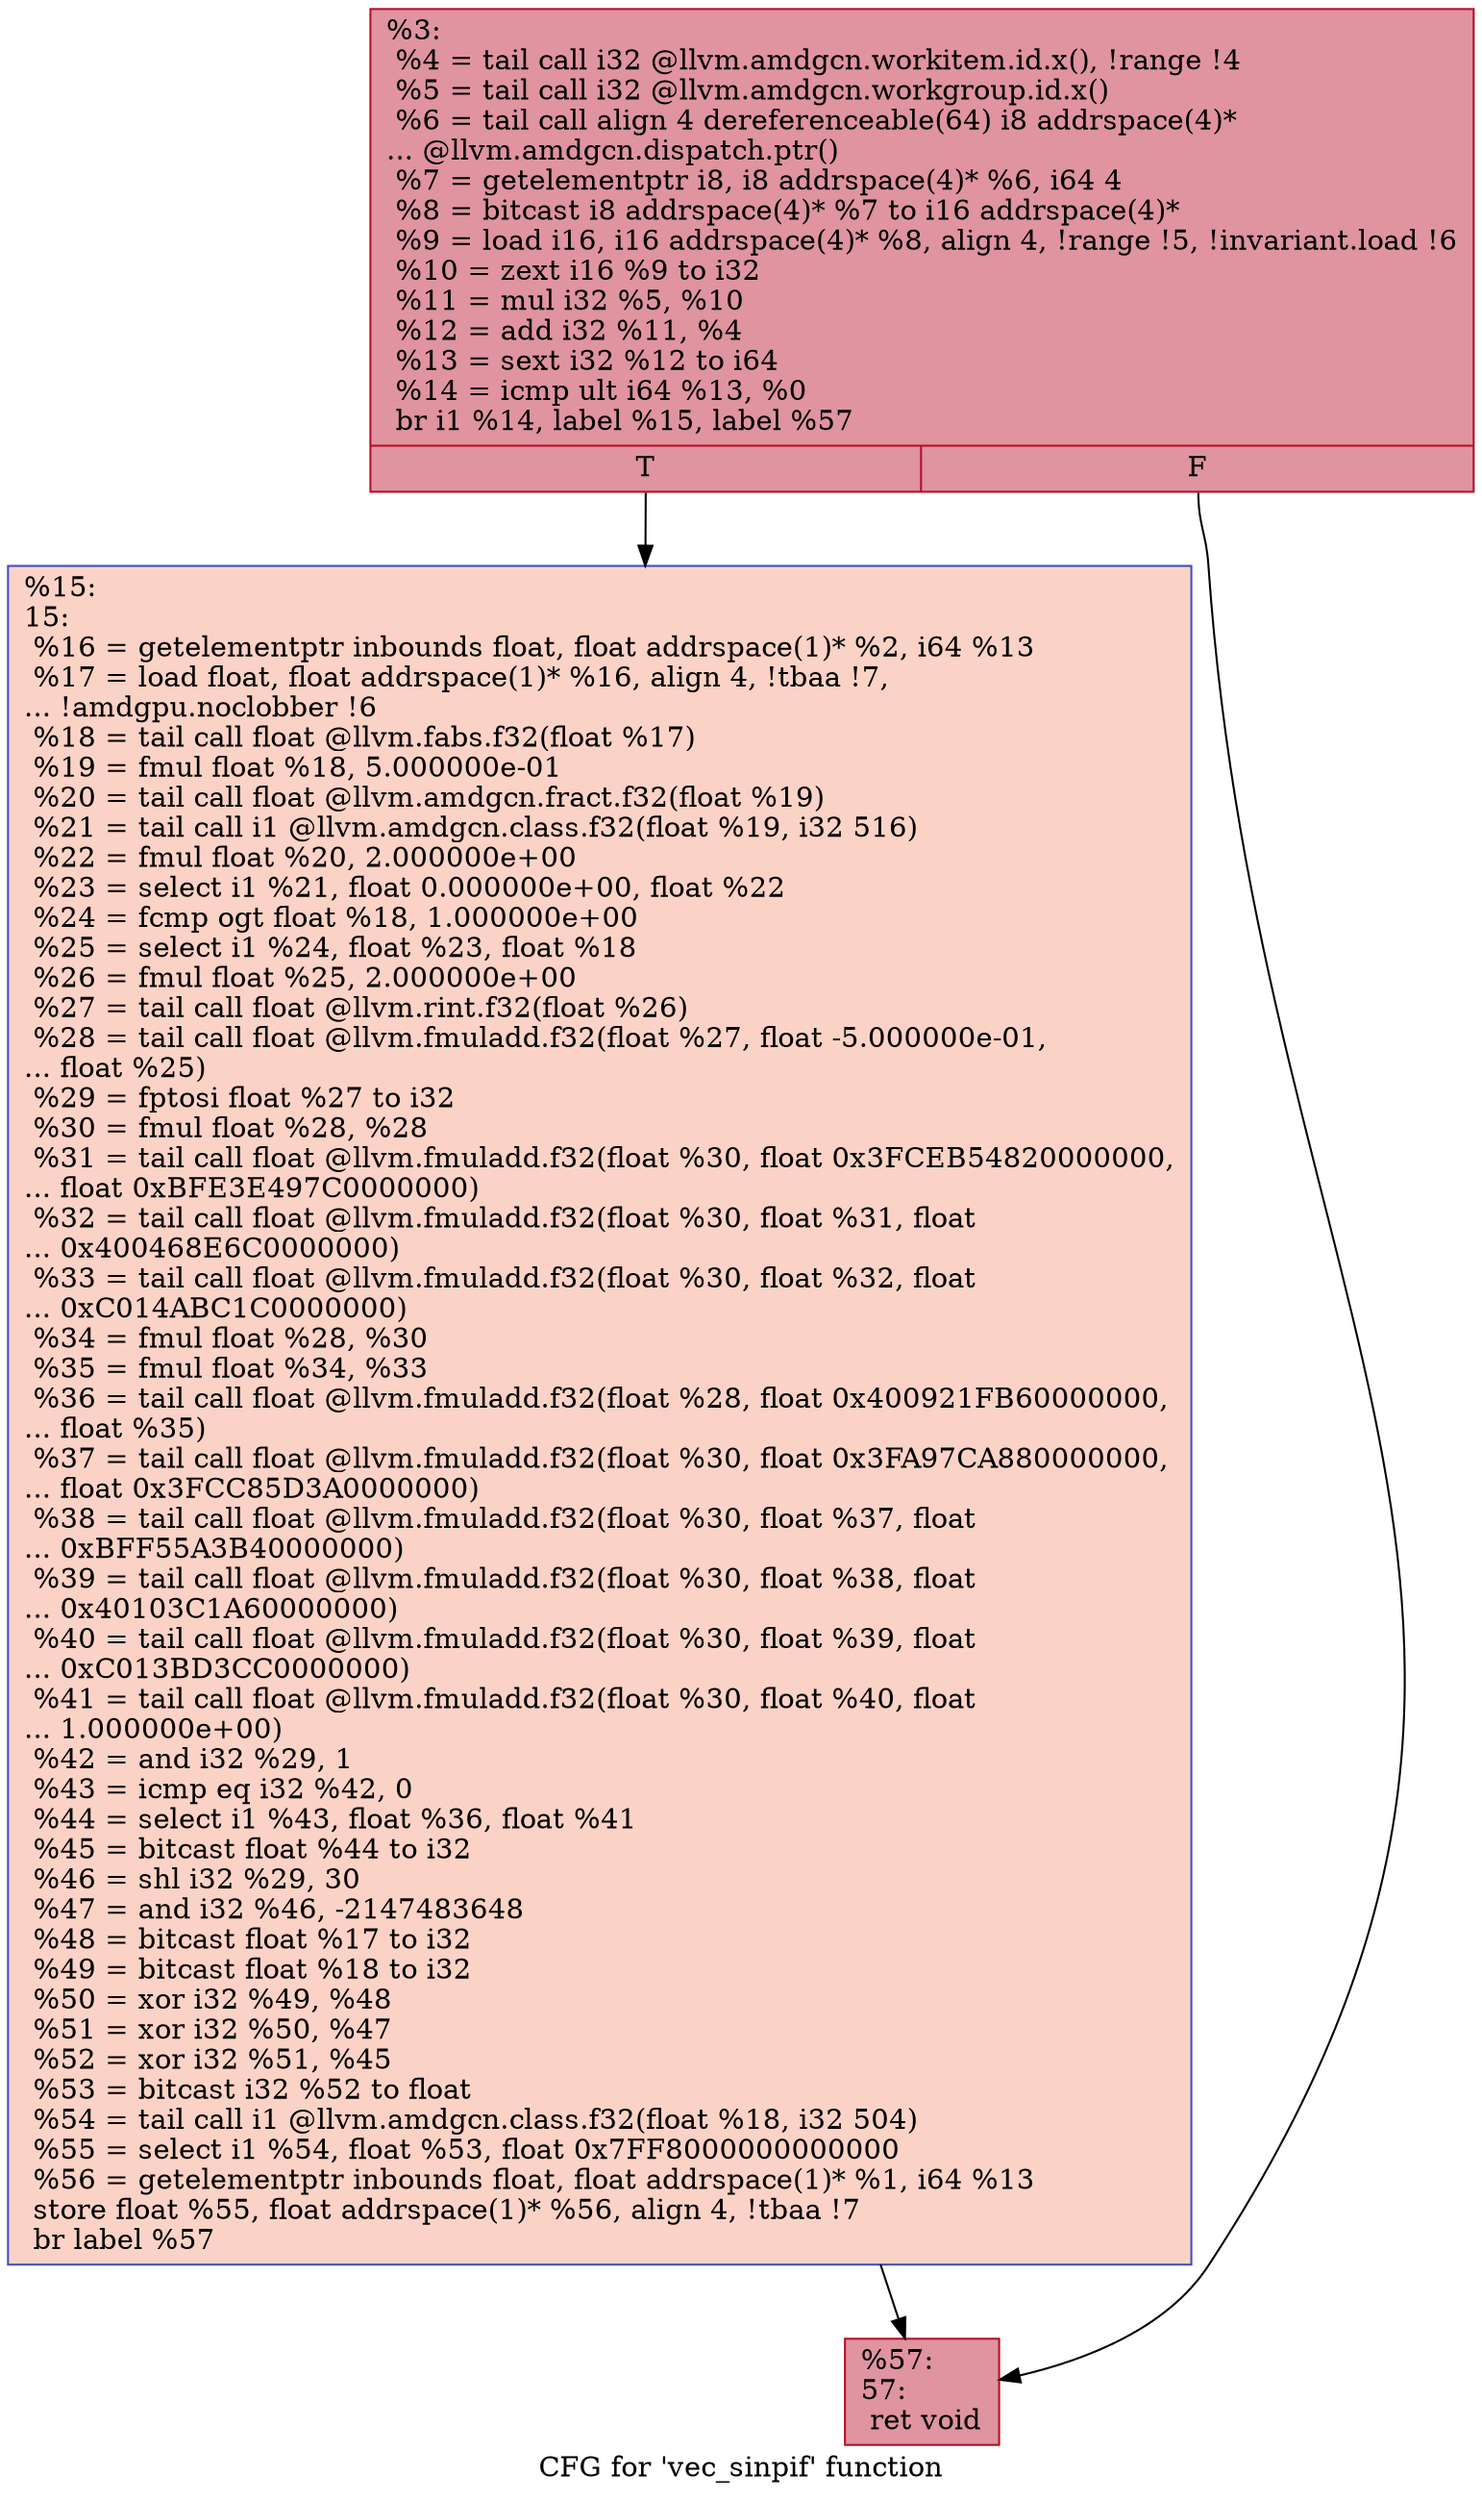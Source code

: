 digraph "CFG for 'vec_sinpif' function" {
	label="CFG for 'vec_sinpif' function";

	Node0x4ff0ac0 [shape=record,color="#b70d28ff", style=filled, fillcolor="#b70d2870",label="{%3:\l  %4 = tail call i32 @llvm.amdgcn.workitem.id.x(), !range !4\l  %5 = tail call i32 @llvm.amdgcn.workgroup.id.x()\l  %6 = tail call align 4 dereferenceable(64) i8 addrspace(4)*\l... @llvm.amdgcn.dispatch.ptr()\l  %7 = getelementptr i8, i8 addrspace(4)* %6, i64 4\l  %8 = bitcast i8 addrspace(4)* %7 to i16 addrspace(4)*\l  %9 = load i16, i16 addrspace(4)* %8, align 4, !range !5, !invariant.load !6\l  %10 = zext i16 %9 to i32\l  %11 = mul i32 %5, %10\l  %12 = add i32 %11, %4\l  %13 = sext i32 %12 to i64\l  %14 = icmp ult i64 %13, %0\l  br i1 %14, label %15, label %57\l|{<s0>T|<s1>F}}"];
	Node0x4ff0ac0:s0 -> Node0x4ff1860;
	Node0x4ff0ac0:s1 -> Node0x4ff2ad0;
	Node0x4ff1860 [shape=record,color="#3d50c3ff", style=filled, fillcolor="#f59c7d70",label="{%15:\l15:                                               \l  %16 = getelementptr inbounds float, float addrspace(1)* %2, i64 %13\l  %17 = load float, float addrspace(1)* %16, align 4, !tbaa !7,\l... !amdgpu.noclobber !6\l  %18 = tail call float @llvm.fabs.f32(float %17)\l  %19 = fmul float %18, 5.000000e-01\l  %20 = tail call float @llvm.amdgcn.fract.f32(float %19)\l  %21 = tail call i1 @llvm.amdgcn.class.f32(float %19, i32 516)\l  %22 = fmul float %20, 2.000000e+00\l  %23 = select i1 %21, float 0.000000e+00, float %22\l  %24 = fcmp ogt float %18, 1.000000e+00\l  %25 = select i1 %24, float %23, float %18\l  %26 = fmul float %25, 2.000000e+00\l  %27 = tail call float @llvm.rint.f32(float %26)\l  %28 = tail call float @llvm.fmuladd.f32(float %27, float -5.000000e-01,\l... float %25)\l  %29 = fptosi float %27 to i32\l  %30 = fmul float %28, %28\l  %31 = tail call float @llvm.fmuladd.f32(float %30, float 0x3FCEB54820000000,\l... float 0xBFE3E497C0000000)\l  %32 = tail call float @llvm.fmuladd.f32(float %30, float %31, float\l... 0x400468E6C0000000)\l  %33 = tail call float @llvm.fmuladd.f32(float %30, float %32, float\l... 0xC014ABC1C0000000)\l  %34 = fmul float %28, %30\l  %35 = fmul float %34, %33\l  %36 = tail call float @llvm.fmuladd.f32(float %28, float 0x400921FB60000000,\l... float %35)\l  %37 = tail call float @llvm.fmuladd.f32(float %30, float 0x3FA97CA880000000,\l... float 0x3FCC85D3A0000000)\l  %38 = tail call float @llvm.fmuladd.f32(float %30, float %37, float\l... 0xBFF55A3B40000000)\l  %39 = tail call float @llvm.fmuladd.f32(float %30, float %38, float\l... 0x40103C1A60000000)\l  %40 = tail call float @llvm.fmuladd.f32(float %30, float %39, float\l... 0xC013BD3CC0000000)\l  %41 = tail call float @llvm.fmuladd.f32(float %30, float %40, float\l... 1.000000e+00)\l  %42 = and i32 %29, 1\l  %43 = icmp eq i32 %42, 0\l  %44 = select i1 %43, float %36, float %41\l  %45 = bitcast float %44 to i32\l  %46 = shl i32 %29, 30\l  %47 = and i32 %46, -2147483648\l  %48 = bitcast float %17 to i32\l  %49 = bitcast float %18 to i32\l  %50 = xor i32 %49, %48\l  %51 = xor i32 %50, %47\l  %52 = xor i32 %51, %45\l  %53 = bitcast i32 %52 to float\l  %54 = tail call i1 @llvm.amdgcn.class.f32(float %18, i32 504)\l  %55 = select i1 %54, float %53, float 0x7FF8000000000000\l  %56 = getelementptr inbounds float, float addrspace(1)* %1, i64 %13\l  store float %55, float addrspace(1)* %56, align 4, !tbaa !7\l  br label %57\l}"];
	Node0x4ff1860 -> Node0x4ff2ad0;
	Node0x4ff2ad0 [shape=record,color="#b70d28ff", style=filled, fillcolor="#b70d2870",label="{%57:\l57:                                               \l  ret void\l}"];
}
